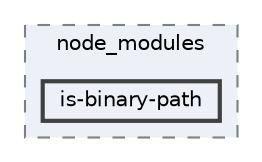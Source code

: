 digraph "pkiclassroomrescheduler/src/main/frontend/node_modules/is-binary-path"
{
 // LATEX_PDF_SIZE
  bgcolor="transparent";
  edge [fontname=Helvetica,fontsize=10,labelfontname=Helvetica,labelfontsize=10];
  node [fontname=Helvetica,fontsize=10,shape=box,height=0.2,width=0.4];
  compound=true
  subgraph clusterdir_72953eda66ccb3a2722c28e1c3e6c23b {
    graph [ bgcolor="#edf0f7", pencolor="grey50", label="node_modules", fontname=Helvetica,fontsize=10 style="filled,dashed", URL="dir_72953eda66ccb3a2722c28e1c3e6c23b.html",tooltip=""]
  dir_318cf0a8ea0c773b3e0735f28cf1158a [label="is-binary-path", fillcolor="#edf0f7", color="grey25", style="filled,bold", URL="dir_318cf0a8ea0c773b3e0735f28cf1158a.html",tooltip=""];
  }
}
